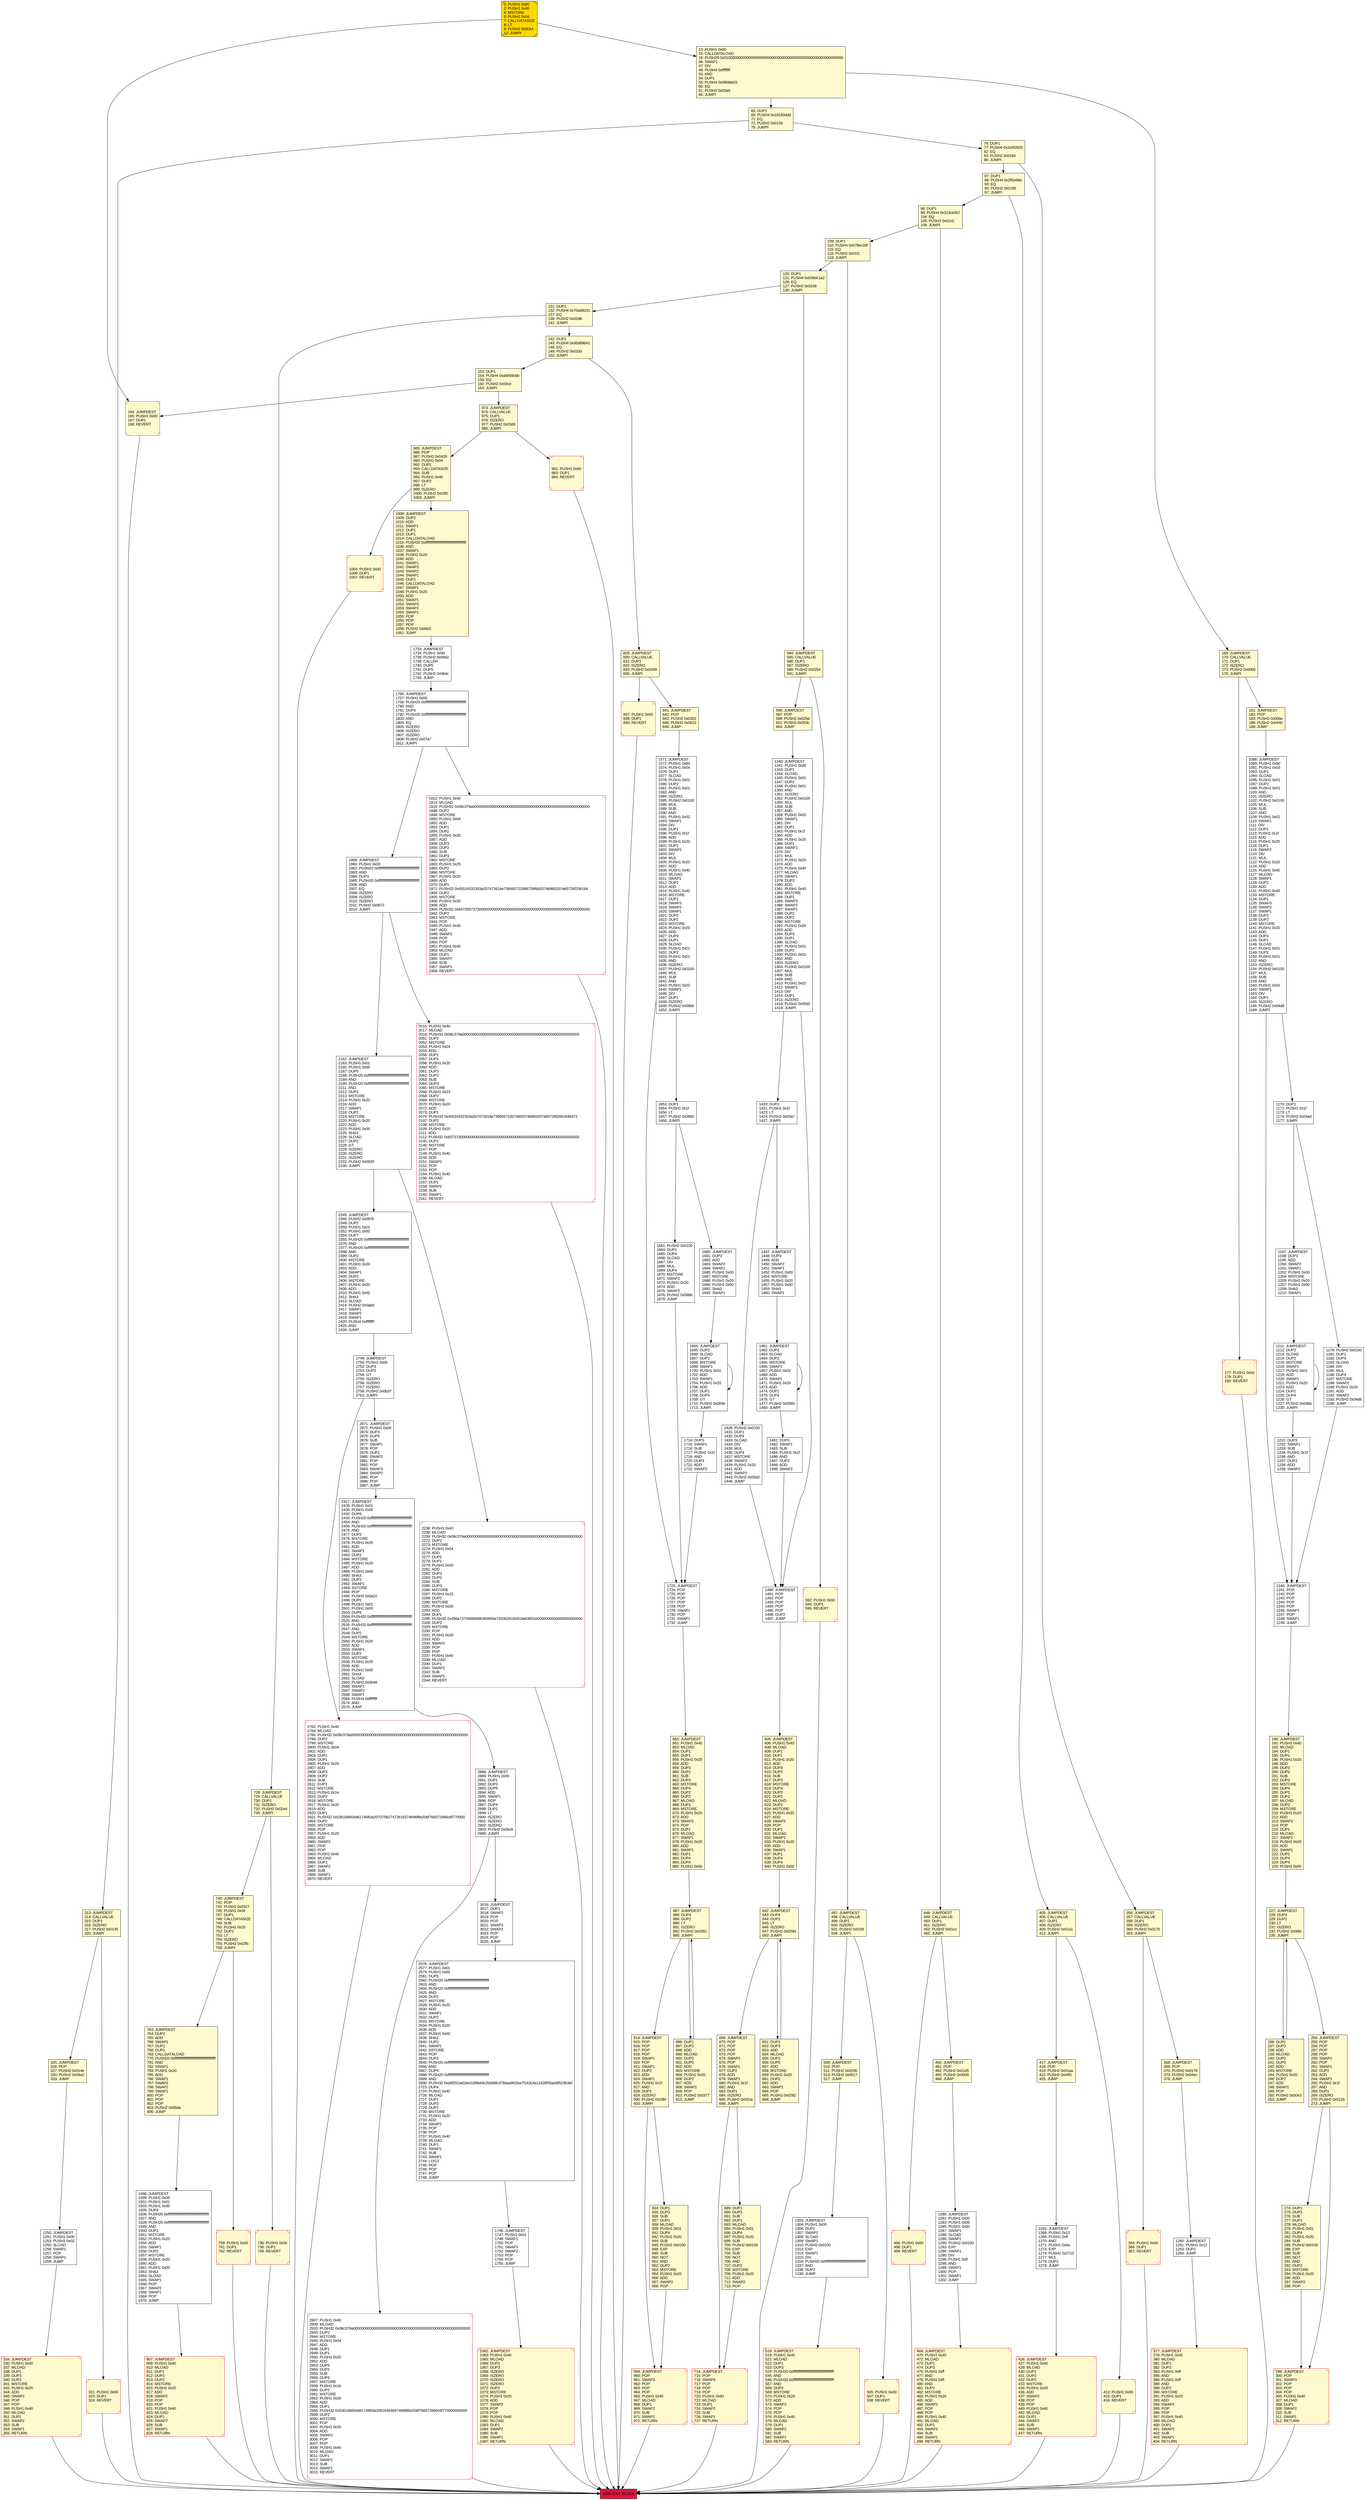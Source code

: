 digraph G {
bgcolor=transparent rankdir=UD;
node [shape=box style=filled color=black fillcolor=white fontname=arial fontcolor=black];
1959 [label="1959: JUMPDEST\l1960: PUSH1 0x00\l1962: PUSH20 0xffffffffffffffffffffffffffffffffffffffff\l1983: AND\l1984: DUP3\l1985: PUSH20 0xffffffffffffffffffffffffffffffffffffffff\l2006: AND\l2007: EQ\l2008: ISZERO\l2009: ISZERO\l2010: ISZERO\l2011: PUSH2 0x0872\l2014: JUMPI\l" ];
460 [label="460: JUMPDEST\l461: POP\l462: PUSH2 0x01d5\l465: PUSH2 0x0500\l468: JUMP\l" fillcolor=lemonchiffon ];
584 [label="584: JUMPDEST\l585: CALLVALUE\l586: DUP1\l587: ISZERO\l588: PUSH2 0x0254\l591: JUMPI\l" fillcolor=lemonchiffon ];
190 [label="190: JUMPDEST\l191: PUSH1 0x40\l193: MLOAD\l194: DUP1\l195: DUP1\l196: PUSH1 0x20\l198: ADD\l199: DUP3\l200: DUP2\l201: SUB\l202: DUP3\l203: MSTORE\l204: DUP4\l205: DUP2\l206: DUP2\l207: MLOAD\l208: DUP2\l209: MSTORE\l210: PUSH1 0x20\l212: ADD\l213: SWAP2\l214: POP\l215: DUP1\l216: MLOAD\l217: SWAP1\l218: PUSH1 0x20\l220: ADD\l221: SWAP1\l222: DUP1\l223: DUP4\l224: DUP4\l225: PUSH1 0x00\l" fillcolor=lemonchiffon ];
177 [label="177: PUSH1 0x00\l179: DUP1\l180: REVERT\l" fillcolor=lemonchiffon shape=Msquare color=crimson ];
1170 [label="1170: DUP1\l1171: PUSH1 0x1f\l1173: LT\l1174: PUSH2 0x04ad\l1177: JUMPI\l" ];
65 [label="65: DUP1\l66: PUSH4 0x18160ddd\l71: EQ\l72: PUSH2 0x0139\l75: JUMPI\l" fillcolor=lemonchiffon ];
973 [label="973: JUMPDEST\l974: CALLVALUE\l975: DUP1\l976: ISZERO\l977: PUSH2 0x03d9\l980: JUMPI\l" fillcolor=lemonchiffon ];
274 [label="274: DUP1\l275: DUP3\l276: SUB\l277: DUP1\l278: MLOAD\l279: PUSH1 0x01\l281: DUP4\l282: PUSH1 0x20\l284: SUB\l285: PUSH2 0x0100\l288: EXP\l289: SUB\l290: NOT\l291: AND\l292: DUP2\l293: MSTORE\l294: PUSH1 0x20\l296: ADD\l297: SWAP2\l298: POP\l" fillcolor=lemonchiffon ];
426 [label="426: JUMPDEST\l427: PUSH1 0x40\l429: MLOAD\l430: DUP1\l431: DUP3\l432: DUP2\l433: MSTORE\l434: PUSH1 0x20\l436: ADD\l437: SWAP2\l438: POP\l439: POP\l440: PUSH1 0x40\l442: MLOAD\l443: DUP1\l444: SWAP2\l445: SUB\l446: SWAP1\l447: RETURN\l" fillcolor=lemonchiffon shape=Msquare color=crimson ];
1062 [label="1062: JUMPDEST\l1063: PUSH1 0x40\l1065: MLOAD\l1066: DUP1\l1067: DUP3\l1068: ISZERO\l1069: ISZERO\l1070: ISZERO\l1071: ISZERO\l1072: DUP2\l1073: MSTORE\l1074: PUSH1 0x20\l1076: ADD\l1077: SWAP2\l1078: POP\l1079: POP\l1080: PUSH1 0x40\l1082: MLOAD\l1083: DUP1\l1084: SWAP2\l1085: SUB\l1086: SWAP1\l1087: RETURN\l" fillcolor=lemonchiffon shape=Msquare color=crimson ];
236 [label="236: DUP1\l237: DUP3\l238: ADD\l239: MLOAD\l240: DUP2\l241: DUP5\l242: ADD\l243: MSTORE\l244: PUSH1 0x20\l246: DUP2\l247: ADD\l248: SWAP1\l249: POP\l250: PUSH2 0x00e3\l253: JUMP\l" fillcolor=lemonchiffon ];
254 [label="254: JUMPDEST\l255: POP\l256: POP\l257: POP\l258: POP\l259: SWAP1\l260: POP\l261: SWAP1\l262: DUP2\l263: ADD\l264: SWAP1\l265: PUSH1 0x1f\l267: AND\l268: DUP1\l269: ISZERO\l270: PUSH2 0x012b\l273: JUMPI\l" fillcolor=lemonchiffon ];
356 [label="356: JUMPDEST\l357: CALLVALUE\l358: DUP1\l359: ISZERO\l360: PUSH2 0x0170\l363: JUMPI\l" fillcolor=lemonchiffon ];
1733 [label="1733: JUMPDEST\l1734: PUSH1 0x00\l1736: PUSH2 0x06d2\l1739: CALLER\l1740: DUP5\l1741: DUP5\l1742: PUSH2 0x06dc\l1745: JUMP\l" ];
1303 [label="1303: JUMPDEST\l1304: PUSH1 0x00\l1306: DUP1\l1307: SWAP1\l1308: SLOAD\l1309: SWAP1\l1310: PUSH2 0x0100\l1313: EXP\l1314: SWAP1\l1315: DIV\l1316: PUSH20 0xffffffffffffffffffffffffffffffffffffffff\l1337: AND\l1338: DUP2\l1339: JUMP\l" ];
763 [label="763: JUMPDEST\l764: DUP2\l765: ADD\l766: SWAP1\l767: DUP1\l768: DUP1\l769: CALLDATALOAD\l770: PUSH20 0xffffffffffffffffffffffffffffffffffffffff\l791: AND\l792: SWAP1\l793: PUSH1 0x20\l795: ADD\l796: SWAP1\l797: SWAP3\l798: SWAP2\l799: SWAP1\l800: POP\l801: POP\l802: POP\l803: PUSH2 0x05da\l806: JUMP\l" fillcolor=lemonchiffon ];
959 [label="959: JUMPDEST\l960: POP\l961: SWAP3\l962: POP\l963: POP\l964: POP\l965: PUSH1 0x40\l967: MLOAD\l968: DUP1\l969: SWAP2\l970: SUB\l971: SWAP1\l972: RETURN\l" fillcolor=lemonchiffon shape=Msquare color=crimson ];
1250 [label="1250: JUMPDEST\l1251: PUSH1 0x00\l1253: PUSH1 0x02\l1255: SLOAD\l1256: SWAP1\l1257: POP\l1258: SWAP1\l1259: JUMP\l" ];
142 [label="142: DUP1\l143: PUSH4 0x95d89b41\l148: EQ\l149: PUSH2 0x033d\l152: JUMPI\l" fillcolor=lemonchiffon ];
87 [label="87: DUP1\l88: PUSH4 0x2ff2e9dc\l93: EQ\l94: PUSH2 0x0195\l97: JUMPI\l" fillcolor=lemonchiffon ];
1088 [label="1088: JUMPDEST\l1089: PUSH1 0x60\l1091: PUSH1 0x03\l1093: DUP1\l1094: SLOAD\l1095: PUSH1 0x01\l1097: DUP2\l1098: PUSH1 0x01\l1100: AND\l1101: ISZERO\l1102: PUSH2 0x0100\l1105: MUL\l1106: SUB\l1107: AND\l1108: PUSH1 0x02\l1110: SWAP1\l1111: DIV\l1112: DUP1\l1113: PUSH1 0x1f\l1115: ADD\l1116: PUSH1 0x20\l1118: DUP1\l1119: SWAP2\l1120: DIV\l1121: MUL\l1122: PUSH1 0x20\l1124: ADD\l1125: PUSH1 0x40\l1127: MLOAD\l1128: SWAP1\l1129: DUP2\l1130: ADD\l1131: PUSH1 0x40\l1133: MSTORE\l1134: DUP1\l1135: SWAP3\l1136: SWAP2\l1137: SWAP1\l1138: DUP2\l1139: DUP2\l1140: MSTORE\l1141: PUSH1 0x20\l1143: ADD\l1144: DUP3\l1145: DUP1\l1146: SLOAD\l1147: PUSH1 0x01\l1149: DUP2\l1150: PUSH1 0x01\l1152: AND\l1153: ISZERO\l1154: PUSH2 0x0100\l1157: MUL\l1158: SUB\l1159: AND\l1160: PUSH1 0x02\l1162: SWAP1\l1163: DIV\l1164: DUP1\l1165: ISZERO\l1166: PUSH2 0x04d8\l1169: JUMPI\l" ];
1265 [label="1265: JUMPDEST\l1266: PUSH1 0x12\l1268: PUSH1 0xff\l1270: AND\l1271: PUSH1 0x0a\l1273: EXP\l1274: PUSH2 0x2710\l1277: MUL\l1278: DUP2\l1279: JUMP\l" ];
368 [label="368: JUMPDEST\l369: POP\l370: PUSH2 0x0179\l373: PUSH2 0x04ec\l376: JUMP\l" fillcolor=lemonchiffon ];
1498 [label="1498: JUMPDEST\l1499: PUSH1 0x00\l1501: PUSH1 0x01\l1503: PUSH1 0x00\l1505: DUP4\l1506: PUSH20 0xffffffffffffffffffffffffffffffffffffffff\l1527: AND\l1528: PUSH20 0xffffffffffffffffffffffffffffffffffffffff\l1549: AND\l1550: DUP2\l1551: MSTORE\l1552: PUSH1 0x20\l1554: ADD\l1555: SWAP1\l1556: DUP2\l1557: MSTORE\l1558: PUSH1 0x20\l1560: ADD\l1561: PUSH1 0x00\l1563: SHA3\l1564: SLOAD\l1565: SWAP1\l1566: POP\l1567: SWAP2\l1568: SWAP1\l1569: POP\l1570: JUMP\l" ];
413 [label="413: PUSH1 0x00\l415: DUP1\l416: REVERT\l" fillcolor=lemonchiffon shape=Msquare color=crimson ];
736 [label="736: PUSH1 0x00\l738: DUP1\l739: REVERT\l" fillcolor=lemonchiffon shape=Msquare color=crimson ];
405 [label="405: JUMPDEST\l406: CALLVALUE\l407: DUP1\l408: ISZERO\l409: PUSH2 0x01a1\l412: JUMPI\l" fillcolor=lemonchiffon ];
417 [label="417: JUMPDEST\l418: POP\l419: PUSH2 0x01aa\l422: PUSH2 0x04f1\l425: JUMP\l" fillcolor=lemonchiffon ];
669 [label="669: JUMPDEST\l670: POP\l671: POP\l672: POP\l673: POP\l674: SWAP1\l675: POP\l676: SWAP1\l677: DUP2\l678: ADD\l679: SWAP1\l680: PUSH1 0x1f\l682: AND\l683: DUP1\l684: ISZERO\l685: PUSH2 0x02ca\l688: JUMPI\l" fillcolor=lemonchiffon ];
497 [label="497: JUMPDEST\l498: CALLVALUE\l499: DUP1\l500: ISZERO\l501: PUSH2 0x01fd\l504: JUMPI\l" fillcolor=lemonchiffon ];
841 [label="841: JUMPDEST\l842: POP\l843: PUSH2 0x0352\l846: PUSH2 0x0623\l849: JUMP\l" fillcolor=lemonchiffon ];
1571 [label="1571: JUMPDEST\l1572: PUSH1 0x60\l1574: PUSH1 0x04\l1576: DUP1\l1577: SLOAD\l1578: PUSH1 0x01\l1580: DUP2\l1581: PUSH1 0x01\l1583: AND\l1584: ISZERO\l1585: PUSH2 0x0100\l1588: MUL\l1589: SUB\l1590: AND\l1591: PUSH1 0x02\l1593: SWAP1\l1594: DIV\l1595: DUP1\l1596: PUSH1 0x1f\l1598: ADD\l1599: PUSH1 0x20\l1601: DUP1\l1602: SWAP2\l1603: DIV\l1604: MUL\l1605: PUSH1 0x20\l1607: ADD\l1608: PUSH1 0x40\l1610: MLOAD\l1611: SWAP1\l1612: DUP2\l1613: ADD\l1614: PUSH1 0x40\l1616: MSTORE\l1617: DUP1\l1618: SWAP3\l1619: SWAP2\l1620: SWAP1\l1621: DUP2\l1622: DUP2\l1623: MSTORE\l1624: PUSH1 0x20\l1626: ADD\l1627: DUP3\l1628: DUP1\l1629: SLOAD\l1630: PUSH1 0x01\l1632: DUP2\l1633: PUSH1 0x01\l1635: AND\l1636: ISZERO\l1637: PUSH2 0x0100\l1640: MUL\l1641: SUB\l1642: AND\l1643: PUSH1 0x02\l1645: SWAP1\l1646: DIV\l1647: DUP1\l1648: ISZERO\l1649: PUSH2 0x06bb\l1652: JUMPI\l" ];
1004 [label="1004: PUSH1 0x00\l1006: DUP1\l1007: REVERT\l" fillcolor=lemonchiffon shape=Msquare color=crimson ];
13 [label="13: PUSH1 0x00\l15: CALLDATALOAD\l16: PUSH29 0x0100000000000000000000000000000000000000000000000000000000\l46: SWAP1\l47: DIV\l48: PUSH4 0xffffffff\l53: AND\l54: DUP1\l55: PUSH4 0x06fdde03\l60: EQ\l61: PUSH2 0x00a9\l64: JUMPI\l" fillcolor=lemonchiffon ];
642 [label="642: JUMPDEST\l643: DUP4\l644: DUP2\l645: LT\l646: ISZERO\l647: PUSH2 0x029d\l650: JUMPI\l" fillcolor=lemonchiffon ];
714 [label="714: JUMPDEST\l715: POP\l716: SWAP3\l717: POP\l718: POP\l719: POP\l720: PUSH1 0x40\l722: MLOAD\l723: DUP1\l724: SWAP2\l725: SUB\l726: SWAP1\l727: RETURN\l" fillcolor=lemonchiffon shape=Msquare color=crimson ];
153 [label="153: DUP1\l154: PUSH4 0xa9059cbb\l159: EQ\l160: PUSH2 0x03cd\l163: JUMPI\l" fillcolor=lemonchiffon ];
518 [label="518: JUMPDEST\l519: PUSH1 0x40\l521: MLOAD\l522: DUP1\l523: DUP3\l524: PUSH20 0xffffffffffffffffffffffffffffffffffffffff\l545: AND\l546: PUSH20 0xffffffffffffffffffffffffffffffffffffffff\l567: AND\l568: DUP2\l569: MSTORE\l570: PUSH1 0x20\l572: ADD\l573: SWAP2\l574: POP\l575: POP\l576: PUSH1 0x40\l578: MLOAD\l579: DUP1\l580: SWAP2\l581: SUB\l582: SWAP1\l583: RETURN\l" fillcolor=lemonchiffon shape=Msquare color=crimson ];
2576 [label="2576: JUMPDEST\l2577: PUSH1 0x01\l2579: PUSH1 0x00\l2581: DUP5\l2582: PUSH20 0xffffffffffffffffffffffffffffffffffffffff\l2603: AND\l2604: PUSH20 0xffffffffffffffffffffffffffffffffffffffff\l2625: AND\l2626: DUP2\l2627: MSTORE\l2628: PUSH1 0x20\l2630: ADD\l2631: SWAP1\l2632: DUP2\l2633: MSTORE\l2634: PUSH1 0x20\l2636: ADD\l2637: PUSH1 0x00\l2639: SHA3\l2640: DUP2\l2641: SWAP1\l2642: SSTORE\l2643: POP\l2644: DUP2\l2645: PUSH20 0xffffffffffffffffffffffffffffffffffffffff\l2666: AND\l2667: DUP4\l2668: PUSH20 0xffffffffffffffffffffffffffffffffffffffff\l2689: AND\l2690: PUSH32 0xddf252ad1be2c89b69c2b068fc378daa952ba7f163c4a11628f55a4df523b3ef\l2723: DUP4\l2724: PUSH1 0x40\l2726: MLOAD\l2727: DUP1\l2728: DUP3\l2729: DUP2\l2730: MSTORE\l2731: PUSH1 0x20\l2733: ADD\l2734: SWAP2\l2735: POP\l2736: POP\l2737: PUSH1 0x40\l2739: MLOAD\l2740: DUP1\l2741: SWAP2\l2742: SUB\l2743: SWAP1\l2744: LOG3\l2745: POP\l2746: POP\l2747: POP\l2748: JUMP\l" ];
759 [label="759: PUSH1 0x00\l761: DUP1\l762: REVERT\l" fillcolor=lemonchiffon shape=Msquare color=crimson ];
505 [label="505: PUSH1 0x00\l507: DUP1\l508: REVERT\l" fillcolor=lemonchiffon shape=Msquare color=crimson ];
2015 [label="2015: PUSH1 0x40\l2017: MLOAD\l2018: PUSH32 0x08c379a000000000000000000000000000000000000000000000000000000000\l2051: DUP2\l2052: MSTORE\l2053: PUSH1 0x04\l2055: ADD\l2056: DUP1\l2057: DUP1\l2058: PUSH1 0x20\l2060: ADD\l2061: DUP3\l2062: DUP2\l2063: SUB\l2064: DUP3\l2065: MSTORE\l2066: PUSH1 0x23\l2068: DUP2\l2069: MSTORE\l2070: PUSH1 0x20\l2072: ADD\l2073: DUP1\l2074: PUSH32 0x45524332303a207472616e7366657220746f20746865207a65726f2061646472\l2107: DUP2\l2108: MSTORE\l2109: PUSH1 0x20\l2111: ADD\l2112: PUSH32 0x6573730000000000000000000000000000000000000000000000000000000000\l2145: DUP2\l2146: MSTORE\l2147: POP\l2148: PUSH1 0x40\l2150: ADD\l2151: SWAP2\l2152: POP\l2153: POP\l2154: PUSH1 0x40\l2156: MLOAD\l2157: DUP1\l2158: SWAP2\l2159: SUB\l2160: SWAP1\l2161: REVERT\l" shape=Msquare color=crimson ];
0 [label="0: PUSH1 0x80\l2: PUSH1 0x40\l4: MSTORE\l5: PUSH1 0x04\l7: CALLDATASIZE\l8: LT\l9: PUSH2 0x00a4\l12: JUMPI\l" fillcolor=lemonchiffon shape=Msquare fillcolor=gold ];
728 [label="728: JUMPDEST\l729: CALLVALUE\l730: DUP1\l731: ISZERO\l732: PUSH2 0x02e4\l735: JUMPI\l" fillcolor=lemonchiffon ];
469 [label="469: JUMPDEST\l470: PUSH1 0x40\l472: MLOAD\l473: DUP1\l474: DUP3\l475: PUSH1 0xff\l477: AND\l478: PUSH1 0xff\l480: AND\l481: DUP2\l482: MSTORE\l483: PUSH1 0x20\l485: ADD\l486: SWAP2\l487: POP\l488: POP\l489: PUSH1 0x40\l491: MLOAD\l492: DUP1\l493: SWAP2\l494: SUB\l495: SWAP1\l496: RETURN\l" fillcolor=lemonchiffon shape=Msquare color=crimson ];
596 [label="596: JUMPDEST\l597: POP\l598: PUSH2 0x025d\l601: PUSH2 0x053c\l604: JUMP\l" fillcolor=lemonchiffon ];
1260 [label="1260: JUMPDEST\l1261: PUSH1 0x12\l1263: DUP2\l1264: JUMP\l" ];
2871 [label="2871: JUMPDEST\l2872: PUSH1 0x00\l2874: DUP3\l2875: DUP5\l2876: SUB\l2877: SWAP1\l2878: POP\l2879: DUP1\l2880: SWAP2\l2881: POP\l2882: POP\l2883: SWAP3\l2884: SWAP2\l2885: POP\l2886: POP\l2887: JUMP\l" ];
456 [label="456: PUSH1 0x00\l458: DUP1\l459: REVERT\l" fillcolor=lemonchiffon shape=Msquare color=crimson ];
98 [label="98: DUP1\l99: PUSH4 0x313ce567\l104: EQ\l105: PUSH2 0x01c0\l108: JUMPI\l" fillcolor=lemonchiffon ];
2907 [label="2907: PUSH1 0x40\l2909: MLOAD\l2910: PUSH32 0x08c379a000000000000000000000000000000000000000000000000000000000\l2943: DUP2\l2944: MSTORE\l2945: PUSH1 0x04\l2947: ADD\l2948: DUP1\l2949: DUP1\l2950: PUSH1 0x20\l2952: ADD\l2953: DUP3\l2954: DUP2\l2955: SUB\l2956: DUP3\l2957: MSTORE\l2958: PUSH1 0x1b\l2960: DUP2\l2961: MSTORE\l2962: PUSH1 0x20\l2964: ADD\l2965: DUP1\l2966: PUSH32 0x536166654d6174683a206164646974696f6e206f766572666c6f770000000000\l2999: DUP2\l3000: MSTORE\l3001: POP\l3002: PUSH1 0x20\l3004: ADD\l3005: SWAP2\l3006: POP\l3007: POP\l3008: PUSH1 0x40\l3010: MLOAD\l3011: DUP1\l3012: SWAP2\l3013: SUB\l3014: SWAP1\l3015: REVERT\l" shape=Msquare color=crimson ];
120 [label="120: DUP1\l121: PUSH4 0x639dc1a2\l126: EQ\l127: PUSH2 0x0248\l130: JUMPI\l" fillcolor=lemonchiffon ];
981 [label="981: PUSH1 0x00\l983: DUP1\l984: REVERT\l" fillcolor=lemonchiffon shape=Msquare color=crimson ];
1008 [label="1008: JUMPDEST\l1009: DUP2\l1010: ADD\l1011: SWAP1\l1012: DUP1\l1013: DUP1\l1014: CALLDATALOAD\l1015: PUSH20 0xffffffffffffffffffffffffffffffffffffffff\l1036: AND\l1037: SWAP1\l1038: PUSH1 0x20\l1040: ADD\l1041: SWAP1\l1042: SWAP3\l1043: SWAP2\l1044: SWAP1\l1045: DUP1\l1046: CALLDATALOAD\l1047: SWAP1\l1048: PUSH1 0x20\l1050: ADD\l1051: SWAP1\l1052: SWAP3\l1053: SWAP2\l1054: SWAP1\l1055: POP\l1056: POP\l1057: POP\l1058: PUSH2 0x06c5\l1061: JUMP\l" fillcolor=lemonchiffon ];
1746 [label="1746: JUMPDEST\l1747: PUSH1 0x01\l1749: SWAP1\l1750: POP\l1751: SWAP3\l1752: SWAP2\l1753: POP\l1754: POP\l1755: JUMP\l" ];
887 [label="887: JUMPDEST\l888: DUP4\l889: DUP2\l890: LT\l891: ISZERO\l892: PUSH2 0x0392\l895: JUMPI\l" fillcolor=lemonchiffon ];
1694 [label="1694: JUMPDEST\l1695: DUP2\l1696: SLOAD\l1697: DUP2\l1698: MSTORE\l1699: SWAP1\l1700: PUSH1 0x01\l1702: ADD\l1703: SWAP1\l1704: PUSH1 0x20\l1706: ADD\l1707: DUP1\l1708: DUP4\l1709: GT\l1710: PUSH2 0x069e\l1713: JUMPI\l" ];
985 [label="985: JUMPDEST\l986: POP\l987: PUSH2 0x0426\l990: PUSH1 0x04\l992: DUP1\l993: CALLDATASIZE\l994: SUB\l995: PUSH1 0x40\l997: DUP2\l998: LT\l999: ISZERO\l1000: PUSH2 0x03f0\l1003: JUMPI\l" fillcolor=lemonchiffon ];
829 [label="829: JUMPDEST\l830: CALLVALUE\l831: DUP1\l832: ISZERO\l833: PUSH2 0x0349\l836: JUMPI\l" fillcolor=lemonchiffon ];
448 [label="448: JUMPDEST\l449: CALLVALUE\l450: DUP1\l451: ISZERO\l452: PUSH2 0x01cc\l455: JUMPI\l" fillcolor=lemonchiffon ];
1420 [label="1420: DUP1\l1421: PUSH1 0x1f\l1423: LT\l1424: PUSH2 0x05a7\l1427: JUMPI\l" ];
1680 [label="1680: JUMPDEST\l1681: DUP3\l1682: ADD\l1683: SWAP2\l1684: SWAP1\l1685: PUSH1 0x00\l1687: MSTORE\l1688: PUSH1 0x20\l1690: PUSH1 0x00\l1692: SHA3\l1693: SWAP1\l" ];
1714 [label="1714: DUP3\l1715: SWAP1\l1716: SUB\l1717: PUSH1 0x1f\l1719: AND\l1720: DUP3\l1721: ADD\l1722: SWAP2\l" ];
1723 [label="1723: JUMPDEST\l1724: POP\l1725: POP\l1726: POP\l1727: POP\l1728: POP\l1729: SWAP1\l1730: POP\l1731: SWAP1\l1732: JUMP\l" ];
2427 [label="2427: JUMPDEST\l2428: PUSH1 0x01\l2430: PUSH1 0x00\l2432: DUP6\l2433: PUSH20 0xffffffffffffffffffffffffffffffffffffffff\l2454: AND\l2455: PUSH20 0xffffffffffffffffffffffffffffffffffffffff\l2476: AND\l2477: DUP2\l2478: MSTORE\l2479: PUSH1 0x20\l2481: ADD\l2482: SWAP1\l2483: DUP2\l2484: MSTORE\l2485: PUSH1 0x20\l2487: ADD\l2488: PUSH1 0x00\l2490: SHA3\l2491: DUP2\l2492: SWAP1\l2493: SSTORE\l2494: POP\l2495: PUSH2 0x0a10\l2498: DUP2\l2499: PUSH1 0x01\l2501: PUSH1 0x00\l2503: DUP6\l2504: PUSH20 0xffffffffffffffffffffffffffffffffffffffff\l2525: AND\l2526: PUSH20 0xffffffffffffffffffffffffffffffffffffffff\l2547: AND\l2548: DUP2\l2549: MSTORE\l2550: PUSH1 0x20\l2552: ADD\l2553: SWAP1\l2554: DUP2\l2555: MSTORE\l2556: PUSH1 0x20\l2558: ADD\l2559: PUSH1 0x00\l2561: SHA3\l2562: SLOAD\l2563: PUSH2 0x0b48\l2566: SWAP1\l2567: SWAP2\l2568: SWAP1\l2569: PUSH4 0xffffffff\l2574: AND\l2575: JUMP\l" ];
169 [label="169: JUMPDEST\l170: CALLVALUE\l171: DUP1\l172: ISZERO\l173: PUSH2 0x00b5\l176: JUMPI\l" fillcolor=lemonchiffon ];
914 [label="914: JUMPDEST\l915: POP\l916: POP\l917: POP\l918: POP\l919: SWAP1\l920: POP\l921: SWAP1\l922: DUP2\l923: ADD\l924: SWAP1\l925: PUSH1 0x1f\l927: AND\l928: DUP1\l929: ISZERO\l930: PUSH2 0x03bf\l933: JUMPI\l" fillcolor=lemonchiffon ];
1211 [label="1211: JUMPDEST\l1212: DUP2\l1213: SLOAD\l1214: DUP2\l1215: MSTORE\l1216: SWAP1\l1217: PUSH1 0x01\l1219: ADD\l1220: SWAP1\l1221: PUSH1 0x20\l1223: ADD\l1224: DUP1\l1225: DUP4\l1226: GT\l1227: PUSH2 0x04bb\l1230: JUMPI\l" ];
325 [label="325: JUMPDEST\l326: POP\l327: PUSH2 0x014e\l330: PUSH2 0x04e2\l333: JUMP\l" fillcolor=lemonchiffon ];
807 [label="807: JUMPDEST\l808: PUSH1 0x40\l810: MLOAD\l811: DUP1\l812: DUP3\l813: DUP2\l814: MSTORE\l815: PUSH1 0x20\l817: ADD\l818: SWAP2\l819: POP\l820: POP\l821: PUSH1 0x40\l823: MLOAD\l824: DUP1\l825: SWAP2\l826: SUB\l827: SWAP1\l828: RETURN\l" fillcolor=lemonchiffon shape=Msquare color=crimson ];
227 [label="227: JUMPDEST\l228: DUP4\l229: DUP2\l230: LT\l231: ISZERO\l232: PUSH2 0x00fe\l235: JUMPI\l" fillcolor=lemonchiffon ];
109 [label="109: DUP1\l110: PUSH4 0x578ec33f\l115: EQ\l116: PUSH2 0x01f1\l119: JUMPI\l" fillcolor=lemonchiffon ];
2345 [label="2345: JUMPDEST\l2346: PUSH2 0x097b\l2349: DUP2\l2350: PUSH1 0x01\l2352: PUSH1 0x00\l2354: DUP7\l2355: PUSH20 0xffffffffffffffffffffffffffffffffffffffff\l2376: AND\l2377: PUSH20 0xffffffffffffffffffffffffffffffffffffffff\l2398: AND\l2399: DUP2\l2400: MSTORE\l2401: PUSH1 0x20\l2403: ADD\l2404: SWAP1\l2405: DUP2\l2406: MSTORE\l2407: PUSH1 0x20\l2409: ADD\l2410: PUSH1 0x00\l2412: SHA3\l2413: SLOAD\l2414: PUSH2 0x0abd\l2417: SWAP1\l2418: SWAP2\l2419: SWAP1\l2420: PUSH4 0xffffffff\l2425: AND\l2426: JUMP\l" ];
740 [label="740: JUMPDEST\l741: POP\l742: PUSH2 0x0327\l745: PUSH1 0x04\l747: DUP1\l748: CALLDATASIZE\l749: SUB\l750: PUSH1 0x20\l752: DUP2\l753: LT\l754: ISZERO\l755: PUSH2 0x02fb\l758: JUMPI\l" fillcolor=lemonchiffon ];
1756 [label="1756: JUMPDEST\l1757: PUSH1 0x00\l1759: PUSH20 0xffffffffffffffffffffffffffffffffffffffff\l1780: AND\l1781: DUP4\l1782: PUSH20 0xffffffffffffffffffffffffffffffffffffffff\l1803: AND\l1804: EQ\l1805: ISZERO\l1806: ISZERO\l1807: ISZERO\l1808: PUSH2 0x07a7\l1811: JUMPI\l" ];
164 [label="164: JUMPDEST\l165: PUSH1 0x00\l167: DUP1\l168: REVERT\l" fillcolor=lemonchiffon shape=Msquare color=crimson ];
3016 [label="3016: JUMPDEST\l3017: DUP1\l3018: SWAP2\l3019: POP\l3020: POP\l3021: SWAP3\l3022: SWAP2\l3023: POP\l3024: POP\l3025: JUMP\l" ];
131 [label="131: DUP1\l132: PUSH4 0x70a08231\l137: EQ\l138: PUSH2 0x02d8\l141: JUMPI\l" fillcolor=lemonchiffon ];
1812 [label="1812: PUSH1 0x40\l1814: MLOAD\l1815: PUSH32 0x08c379a000000000000000000000000000000000000000000000000000000000\l1848: DUP2\l1849: MSTORE\l1850: PUSH1 0x04\l1852: ADD\l1853: DUP1\l1854: DUP1\l1855: PUSH1 0x20\l1857: ADD\l1858: DUP3\l1859: DUP2\l1860: SUB\l1861: DUP3\l1862: MSTORE\l1863: PUSH1 0x25\l1865: DUP2\l1866: MSTORE\l1867: PUSH1 0x20\l1869: ADD\l1870: DUP1\l1871: PUSH32 0x45524332303a207472616e736665722066726f6d20746865207a65726f206164\l1904: DUP2\l1905: MSTORE\l1906: PUSH1 0x20\l1908: ADD\l1909: PUSH32 0x6472657373000000000000000000000000000000000000000000000000000000\l1942: DUP2\l1943: MSTORE\l1944: POP\l1945: PUSH1 0x40\l1947: ADD\l1948: SWAP2\l1949: POP\l1950: POP\l1951: PUSH1 0x40\l1953: MLOAD\l1954: DUP1\l1955: SWAP2\l1956: SUB\l1957: SWAP1\l1958: REVERT\l" shape=Msquare color=crimson ];
934 [label="934: DUP1\l935: DUP3\l936: SUB\l937: DUP1\l938: MLOAD\l939: PUSH1 0x01\l941: DUP4\l942: PUSH1 0x20\l944: SUB\l945: PUSH2 0x0100\l948: EXP\l949: SUB\l950: NOT\l951: AND\l952: DUP2\l953: MSTORE\l954: PUSH1 0x20\l956: ADD\l957: SWAP2\l958: POP\l" fillcolor=lemonchiffon ];
2749 [label="2749: JUMPDEST\l2750: PUSH1 0x00\l2752: DUP3\l2753: DUP3\l2754: GT\l2755: ISZERO\l2756: ISZERO\l2757: ISZERO\l2758: PUSH2 0x0b37\l2761: JUMPI\l" ];
76 [label="76: DUP1\l77: PUSH4 0x2e0f2625\l82: EQ\l83: PUSH2 0x0164\l86: JUMPI\l" fillcolor=lemonchiffon ];
2762 [label="2762: PUSH1 0x40\l2764: MLOAD\l2765: PUSH32 0x08c379a000000000000000000000000000000000000000000000000000000000\l2798: DUP2\l2799: MSTORE\l2800: PUSH1 0x04\l2802: ADD\l2803: DUP1\l2804: DUP1\l2805: PUSH1 0x20\l2807: ADD\l2808: DUP3\l2809: DUP2\l2810: SUB\l2811: DUP3\l2812: MSTORE\l2813: PUSH1 0x1e\l2815: DUP2\l2816: MSTORE\l2817: PUSH1 0x20\l2819: ADD\l2820: DUP1\l2821: PUSH32 0x536166654d6174683a207375627472616374696f6e206f766572666c6f770000\l2854: DUP2\l2855: MSTORE\l2856: POP\l2857: PUSH1 0x20\l2859: ADD\l2860: SWAP2\l2861: POP\l2862: POP\l2863: PUSH1 0x40\l2865: MLOAD\l2866: DUP1\l2867: SWAP2\l2868: SUB\l2869: SWAP1\l2870: REVERT\l" shape=Msquare color=crimson ];
299 [label="299: JUMPDEST\l300: POP\l301: SWAP3\l302: POP\l303: POP\l304: POP\l305: PUSH1 0x40\l307: MLOAD\l308: DUP1\l309: SWAP2\l310: SUB\l311: SWAP1\l312: RETURN\l" fillcolor=lemonchiffon shape=Msquare color=crimson ];
2236 [label="2236: PUSH1 0x40\l2238: MLOAD\l2239: PUSH32 0x08c379a000000000000000000000000000000000000000000000000000000000\l2272: DUP2\l2273: MSTORE\l2274: PUSH1 0x04\l2276: ADD\l2277: DUP1\l2278: DUP1\l2279: PUSH1 0x20\l2281: ADD\l2282: DUP3\l2283: DUP2\l2284: SUB\l2285: DUP3\l2286: MSTORE\l2287: PUSH1 0x15\l2289: DUP2\l2290: MSTORE\l2291: PUSH1 0x20\l2293: ADD\l2294: DUP1\l2295: PUSH32 0x496e73756666696369656e742062616c616e63652e0000000000000000000000\l2328: DUP2\l2329: MSTORE\l2330: POP\l2331: PUSH1 0x20\l2333: ADD\l2334: SWAP2\l2335: POP\l2336: POP\l2337: PUSH1 0x40\l2339: MLOAD\l2340: DUP1\l2341: SWAP2\l2342: SUB\l2343: SWAP1\l2344: REVERT\l" shape=Msquare color=crimson ];
1197 [label="1197: JUMPDEST\l1198: DUP3\l1199: ADD\l1200: SWAP2\l1201: SWAP1\l1202: PUSH1 0x00\l1204: MSTORE\l1205: PUSH1 0x20\l1207: PUSH1 0x00\l1209: SHA3\l1210: SWAP1\l" ];
689 [label="689: DUP1\l690: DUP3\l691: SUB\l692: DUP1\l693: MLOAD\l694: PUSH1 0x01\l696: DUP4\l697: PUSH1 0x20\l699: SUB\l700: PUSH2 0x0100\l703: EXP\l704: SUB\l705: NOT\l706: AND\l707: DUP2\l708: MSTORE\l709: PUSH1 0x20\l711: ADD\l712: SWAP2\l713: POP\l" fillcolor=lemonchiffon ];
1447 [label="1447: JUMPDEST\l1448: DUP3\l1449: ADD\l1450: SWAP2\l1451: SWAP1\l1452: PUSH1 0x00\l1454: MSTORE\l1455: PUSH1 0x20\l1457: PUSH1 0x00\l1459: SHA3\l1460: SWAP1\l" ];
1178 [label="1178: PUSH2 0x0100\l1181: DUP1\l1182: DUP4\l1183: SLOAD\l1184: DIV\l1185: MUL\l1186: DUP4\l1187: MSTORE\l1188: SWAP2\l1189: PUSH1 0x20\l1191: ADD\l1192: SWAP2\l1193: PUSH2 0x04d8\l1196: JUMP\l" ];
1340 [label="1340: JUMPDEST\l1341: PUSH1 0x06\l1343: DUP1\l1344: SLOAD\l1345: PUSH1 0x01\l1347: DUP2\l1348: PUSH1 0x01\l1350: AND\l1351: ISZERO\l1352: PUSH2 0x0100\l1355: MUL\l1356: SUB\l1357: AND\l1358: PUSH1 0x02\l1360: SWAP1\l1361: DIV\l1362: DUP1\l1363: PUSH1 0x1f\l1365: ADD\l1366: PUSH1 0x20\l1368: DUP1\l1369: SWAP2\l1370: DIV\l1371: MUL\l1372: PUSH1 0x20\l1374: ADD\l1375: PUSH1 0x40\l1377: MLOAD\l1378: SWAP1\l1379: DUP2\l1380: ADD\l1381: PUSH1 0x40\l1383: MSTORE\l1384: DUP1\l1385: SWAP3\l1386: SWAP2\l1387: SWAP1\l1388: DUP2\l1389: DUP2\l1390: MSTORE\l1391: PUSH1 0x20\l1393: ADD\l1394: DUP3\l1395: DUP1\l1396: SLOAD\l1397: PUSH1 0x01\l1399: DUP2\l1400: PUSH1 0x01\l1402: AND\l1403: ISZERO\l1404: PUSH2 0x0100\l1407: MUL\l1408: SUB\l1409: AND\l1410: PUSH1 0x02\l1412: SWAP1\l1413: DIV\l1414: DUP1\l1415: ISZERO\l1416: PUSH2 0x05d2\l1419: JUMPI\l" ];
377 [label="377: JUMPDEST\l378: PUSH1 0x40\l380: MLOAD\l381: DUP1\l382: DUP3\l383: PUSH1 0xff\l385: AND\l386: PUSH1 0xff\l388: AND\l389: DUP2\l390: MSTORE\l391: PUSH1 0x20\l393: ADD\l394: SWAP2\l395: POP\l396: POP\l397: PUSH1 0x40\l399: MLOAD\l400: DUP1\l401: SWAP2\l402: SUB\l403: SWAP1\l404: RETURN\l" fillcolor=lemonchiffon shape=Msquare color=crimson ];
364 [label="364: PUSH1 0x00\l366: DUP1\l367: REVERT\l" fillcolor=lemonchiffon shape=Msquare color=crimson ];
1428 [label="1428: PUSH2 0x0100\l1431: DUP1\l1432: DUP4\l1433: SLOAD\l1434: DIV\l1435: MUL\l1436: DUP4\l1437: MSTORE\l1438: SWAP2\l1439: PUSH1 0x20\l1441: ADD\l1442: SWAP2\l1443: PUSH2 0x05d2\l1446: JUMP\l" ];
3026 [label="3026: EXIT BLOCK\l" fillcolor=crimson ];
1461 [label="1461: JUMPDEST\l1462: DUP2\l1463: SLOAD\l1464: DUP2\l1465: MSTORE\l1466: SWAP1\l1467: PUSH1 0x01\l1469: ADD\l1470: SWAP1\l1471: PUSH1 0x20\l1473: ADD\l1474: DUP1\l1475: DUP4\l1476: GT\l1477: PUSH2 0x05b5\l1480: JUMPI\l" ];
509 [label="509: JUMPDEST\l510: POP\l511: PUSH2 0x0206\l514: PUSH2 0x0517\l517: JUMP\l" fillcolor=lemonchiffon ];
181 [label="181: JUMPDEST\l182: POP\l183: PUSH2 0x00be\l186: PUSH2 0x0440\l189: JUMP\l" fillcolor=lemonchiffon ];
321 [label="321: PUSH1 0x00\l323: DUP1\l324: REVERT\l" fillcolor=lemonchiffon shape=Msquare color=crimson ];
850 [label="850: JUMPDEST\l851: PUSH1 0x40\l853: MLOAD\l854: DUP1\l855: DUP1\l856: PUSH1 0x20\l858: ADD\l859: DUP3\l860: DUP2\l861: SUB\l862: DUP3\l863: MSTORE\l864: DUP4\l865: DUP2\l866: DUP2\l867: MLOAD\l868: DUP2\l869: MSTORE\l870: PUSH1 0x20\l872: ADD\l873: SWAP2\l874: POP\l875: DUP1\l876: MLOAD\l877: SWAP1\l878: PUSH1 0x20\l880: ADD\l881: SWAP1\l882: DUP1\l883: DUP4\l884: DUP4\l885: PUSH1 0x00\l" fillcolor=lemonchiffon ];
1653 [label="1653: DUP1\l1654: PUSH1 0x1f\l1656: LT\l1657: PUSH2 0x0690\l1660: JUMPI\l" ];
837 [label="837: PUSH1 0x00\l839: DUP1\l840: REVERT\l" fillcolor=lemonchiffon shape=Msquare color=crimson ];
1490 [label="1490: JUMPDEST\l1491: POP\l1492: POP\l1493: POP\l1494: POP\l1495: POP\l1496: DUP2\l1497: JUMP\l" ];
1661 [label="1661: PUSH2 0x0100\l1664: DUP1\l1665: DUP4\l1666: SLOAD\l1667: DIV\l1668: MUL\l1669: DUP4\l1670: MSTORE\l1671: SWAP2\l1672: PUSH1 0x20\l1674: ADD\l1675: SWAP2\l1676: PUSH2 0x06bb\l1679: JUMP\l" ];
313 [label="313: JUMPDEST\l314: CALLVALUE\l315: DUP1\l316: ISZERO\l317: PUSH2 0x0145\l320: JUMPI\l" fillcolor=lemonchiffon ];
2888 [label="2888: JUMPDEST\l2889: PUSH1 0x00\l2891: DUP1\l2892: DUP3\l2893: DUP5\l2894: ADD\l2895: SWAP1\l2896: POP\l2897: DUP4\l2898: DUP2\l2899: LT\l2900: ISZERO\l2901: ISZERO\l2902: ISZERO\l2903: PUSH2 0x0bc8\l2906: JUMPI\l" ];
2162 [label="2162: JUMPDEST\l2163: PUSH1 0x01\l2165: PUSH1 0x00\l2167: DUP5\l2168: PUSH20 0xffffffffffffffffffffffffffffffffffffffff\l2189: AND\l2190: PUSH20 0xffffffffffffffffffffffffffffffffffffffff\l2211: AND\l2212: DUP2\l2213: MSTORE\l2214: PUSH1 0x20\l2216: ADD\l2217: SWAP1\l2218: DUP2\l2219: MSTORE\l2220: PUSH1 0x20\l2222: ADD\l2223: PUSH1 0x00\l2225: SHA3\l2226: SLOAD\l2227: DUP2\l2228: GT\l2229: ISZERO\l2230: ISZERO\l2231: ISZERO\l2232: PUSH2 0x0929\l2235: JUMPI\l" ];
605 [label="605: JUMPDEST\l606: PUSH1 0x40\l608: MLOAD\l609: DUP1\l610: DUP1\l611: PUSH1 0x20\l613: ADD\l614: DUP3\l615: DUP2\l616: SUB\l617: DUP3\l618: MSTORE\l619: DUP4\l620: DUP2\l621: DUP2\l622: MLOAD\l623: DUP2\l624: MSTORE\l625: PUSH1 0x20\l627: ADD\l628: SWAP2\l629: POP\l630: DUP1\l631: MLOAD\l632: SWAP1\l633: PUSH1 0x20\l635: ADD\l636: SWAP1\l637: DUP1\l638: DUP4\l639: DUP4\l640: PUSH1 0x00\l" fillcolor=lemonchiffon ];
1240 [label="1240: JUMPDEST\l1241: POP\l1242: POP\l1243: POP\l1244: POP\l1245: POP\l1246: SWAP1\l1247: POP\l1248: SWAP1\l1249: JUMP\l" ];
592 [label="592: PUSH1 0x00\l594: DUP1\l595: REVERT\l" fillcolor=lemonchiffon shape=Msquare color=crimson ];
1481 [label="1481: DUP3\l1482: SWAP1\l1483: SUB\l1484: PUSH1 0x1f\l1486: AND\l1487: DUP3\l1488: ADD\l1489: SWAP2\l" ];
1280 [label="1280: JUMPDEST\l1281: PUSH1 0x00\l1283: PUSH1 0x05\l1285: PUSH1 0x00\l1287: SWAP1\l1288: SLOAD\l1289: SWAP1\l1290: PUSH2 0x0100\l1293: EXP\l1294: SWAP1\l1295: DIV\l1296: PUSH1 0xff\l1298: AND\l1299: SWAP1\l1300: POP\l1301: SWAP1\l1302: JUMP\l" ];
1231 [label="1231: DUP3\l1232: SWAP1\l1233: SUB\l1234: PUSH1 0x1f\l1236: AND\l1237: DUP3\l1238: ADD\l1239: SWAP2\l" ];
896 [label="896: DUP1\l897: DUP3\l898: ADD\l899: MLOAD\l900: DUP2\l901: DUP5\l902: ADD\l903: MSTORE\l904: PUSH1 0x20\l906: DUP2\l907: ADD\l908: SWAP1\l909: POP\l910: PUSH2 0x0377\l913: JUMP\l" fillcolor=lemonchiffon ];
651 [label="651: DUP1\l652: DUP3\l653: ADD\l654: MLOAD\l655: DUP2\l656: DUP5\l657: ADD\l658: MSTORE\l659: PUSH1 0x20\l661: DUP2\l662: ADD\l663: SWAP1\l664: POP\l665: PUSH2 0x0282\l668: JUMP\l" fillcolor=lemonchiffon ];
334 [label="334: JUMPDEST\l335: PUSH1 0x40\l337: MLOAD\l338: DUP1\l339: DUP3\l340: DUP2\l341: MSTORE\l342: PUSH1 0x20\l344: ADD\l345: SWAP2\l346: POP\l347: POP\l348: PUSH1 0x40\l350: MLOAD\l351: DUP1\l352: SWAP2\l353: SUB\l354: SWAP1\l355: RETURN\l" fillcolor=lemonchiffon shape=Msquare color=crimson ];
841 -> 1571;
1211 -> 1211;
1461 -> 1461;
1694 -> 1694;
254 -> 274;
1714 -> 1723;
1653 -> 1661;
405 -> 417;
313 -> 321;
1490 -> 605;
642 -> 669;
1481 -> 1490;
0 -> 13;
669 -> 714;
763 -> 1498;
1231 -> 1240;
2749 -> 2762;
377 -> 3026;
497 -> 505;
364 -> 3026;
728 -> 736;
1265 -> 426;
592 -> 3026;
1088 -> 1170;
1197 -> 1211;
1461 -> 1481;
356 -> 368;
1428 -> 1490;
2576 -> 1746;
1340 -> 1490;
1178 -> 1240;
334 -> 3026;
2345 -> 2749;
321 -> 3026;
1756 -> 1812;
1420 -> 1447;
837 -> 3026;
914 -> 934;
1340 -> 1420;
807 -> 3026;
1420 -> 1428;
153 -> 973;
169 -> 181;
2888 -> 3016;
13 -> 65;
1959 -> 2015;
87 -> 98;
368 -> 1260;
2162 -> 2236;
829 -> 837;
299 -> 3026;
2762 -> 3026;
1746 -> 1062;
1211 -> 1231;
2427 -> 2888;
2236 -> 3026;
1661 -> 1723;
1447 -> 1461;
1653 -> 1680;
1008 -> 1733;
584 -> 596;
1723 -> 850;
973 -> 981;
164 -> 3026;
1303 -> 518;
87 -> 405;
2162 -> 2345;
120 -> 584;
1812 -> 3026;
417 -> 1265;
142 -> 153;
313 -> 325;
405 -> 413;
714 -> 3026;
1733 -> 1756;
169 -> 177;
227 -> 236;
227 -> 254;
236 -> 227;
887 -> 896;
896 -> 887;
448 -> 460;
759 -> 3026;
131 -> 142;
518 -> 3026;
505 -> 3026;
934 -> 959;
2015 -> 3026;
497 -> 509;
736 -> 3026;
1280 -> 469;
190 -> 227;
850 -> 887;
973 -> 985;
2888 -> 2907;
76 -> 87;
1756 -> 1959;
1004 -> 3026;
605 -> 642;
1170 -> 1197;
2907 -> 3026;
1571 -> 1653;
981 -> 3026;
254 -> 299;
142 -> 829;
274 -> 299;
1260 -> 377;
596 -> 1340;
1498 -> 807;
76 -> 356;
469 -> 3026;
642 -> 651;
651 -> 642;
914 -> 959;
65 -> 76;
456 -> 3026;
325 -> 1250;
740 -> 763;
177 -> 3026;
829 -> 841;
728 -> 740;
1062 -> 3026;
1571 -> 1723;
2749 -> 2871;
426 -> 3026;
740 -> 759;
985 -> 1004;
356 -> 364;
1170 -> 1178;
1250 -> 334;
120 -> 131;
109 -> 497;
1088 -> 1240;
13 -> 169;
1240 -> 190;
689 -> 714;
887 -> 914;
2871 -> 2427;
1959 -> 2162;
181 -> 1088;
98 -> 448;
109 -> 120;
413 -> 3026;
448 -> 456;
65 -> 313;
460 -> 1280;
3016 -> 2576;
153 -> 164;
959 -> 3026;
131 -> 728;
509 -> 1303;
985 -> 1008;
98 -> 109;
1680 -> 1694;
1694 -> 1714;
0 -> 164;
584 -> 592;
669 -> 689;
}